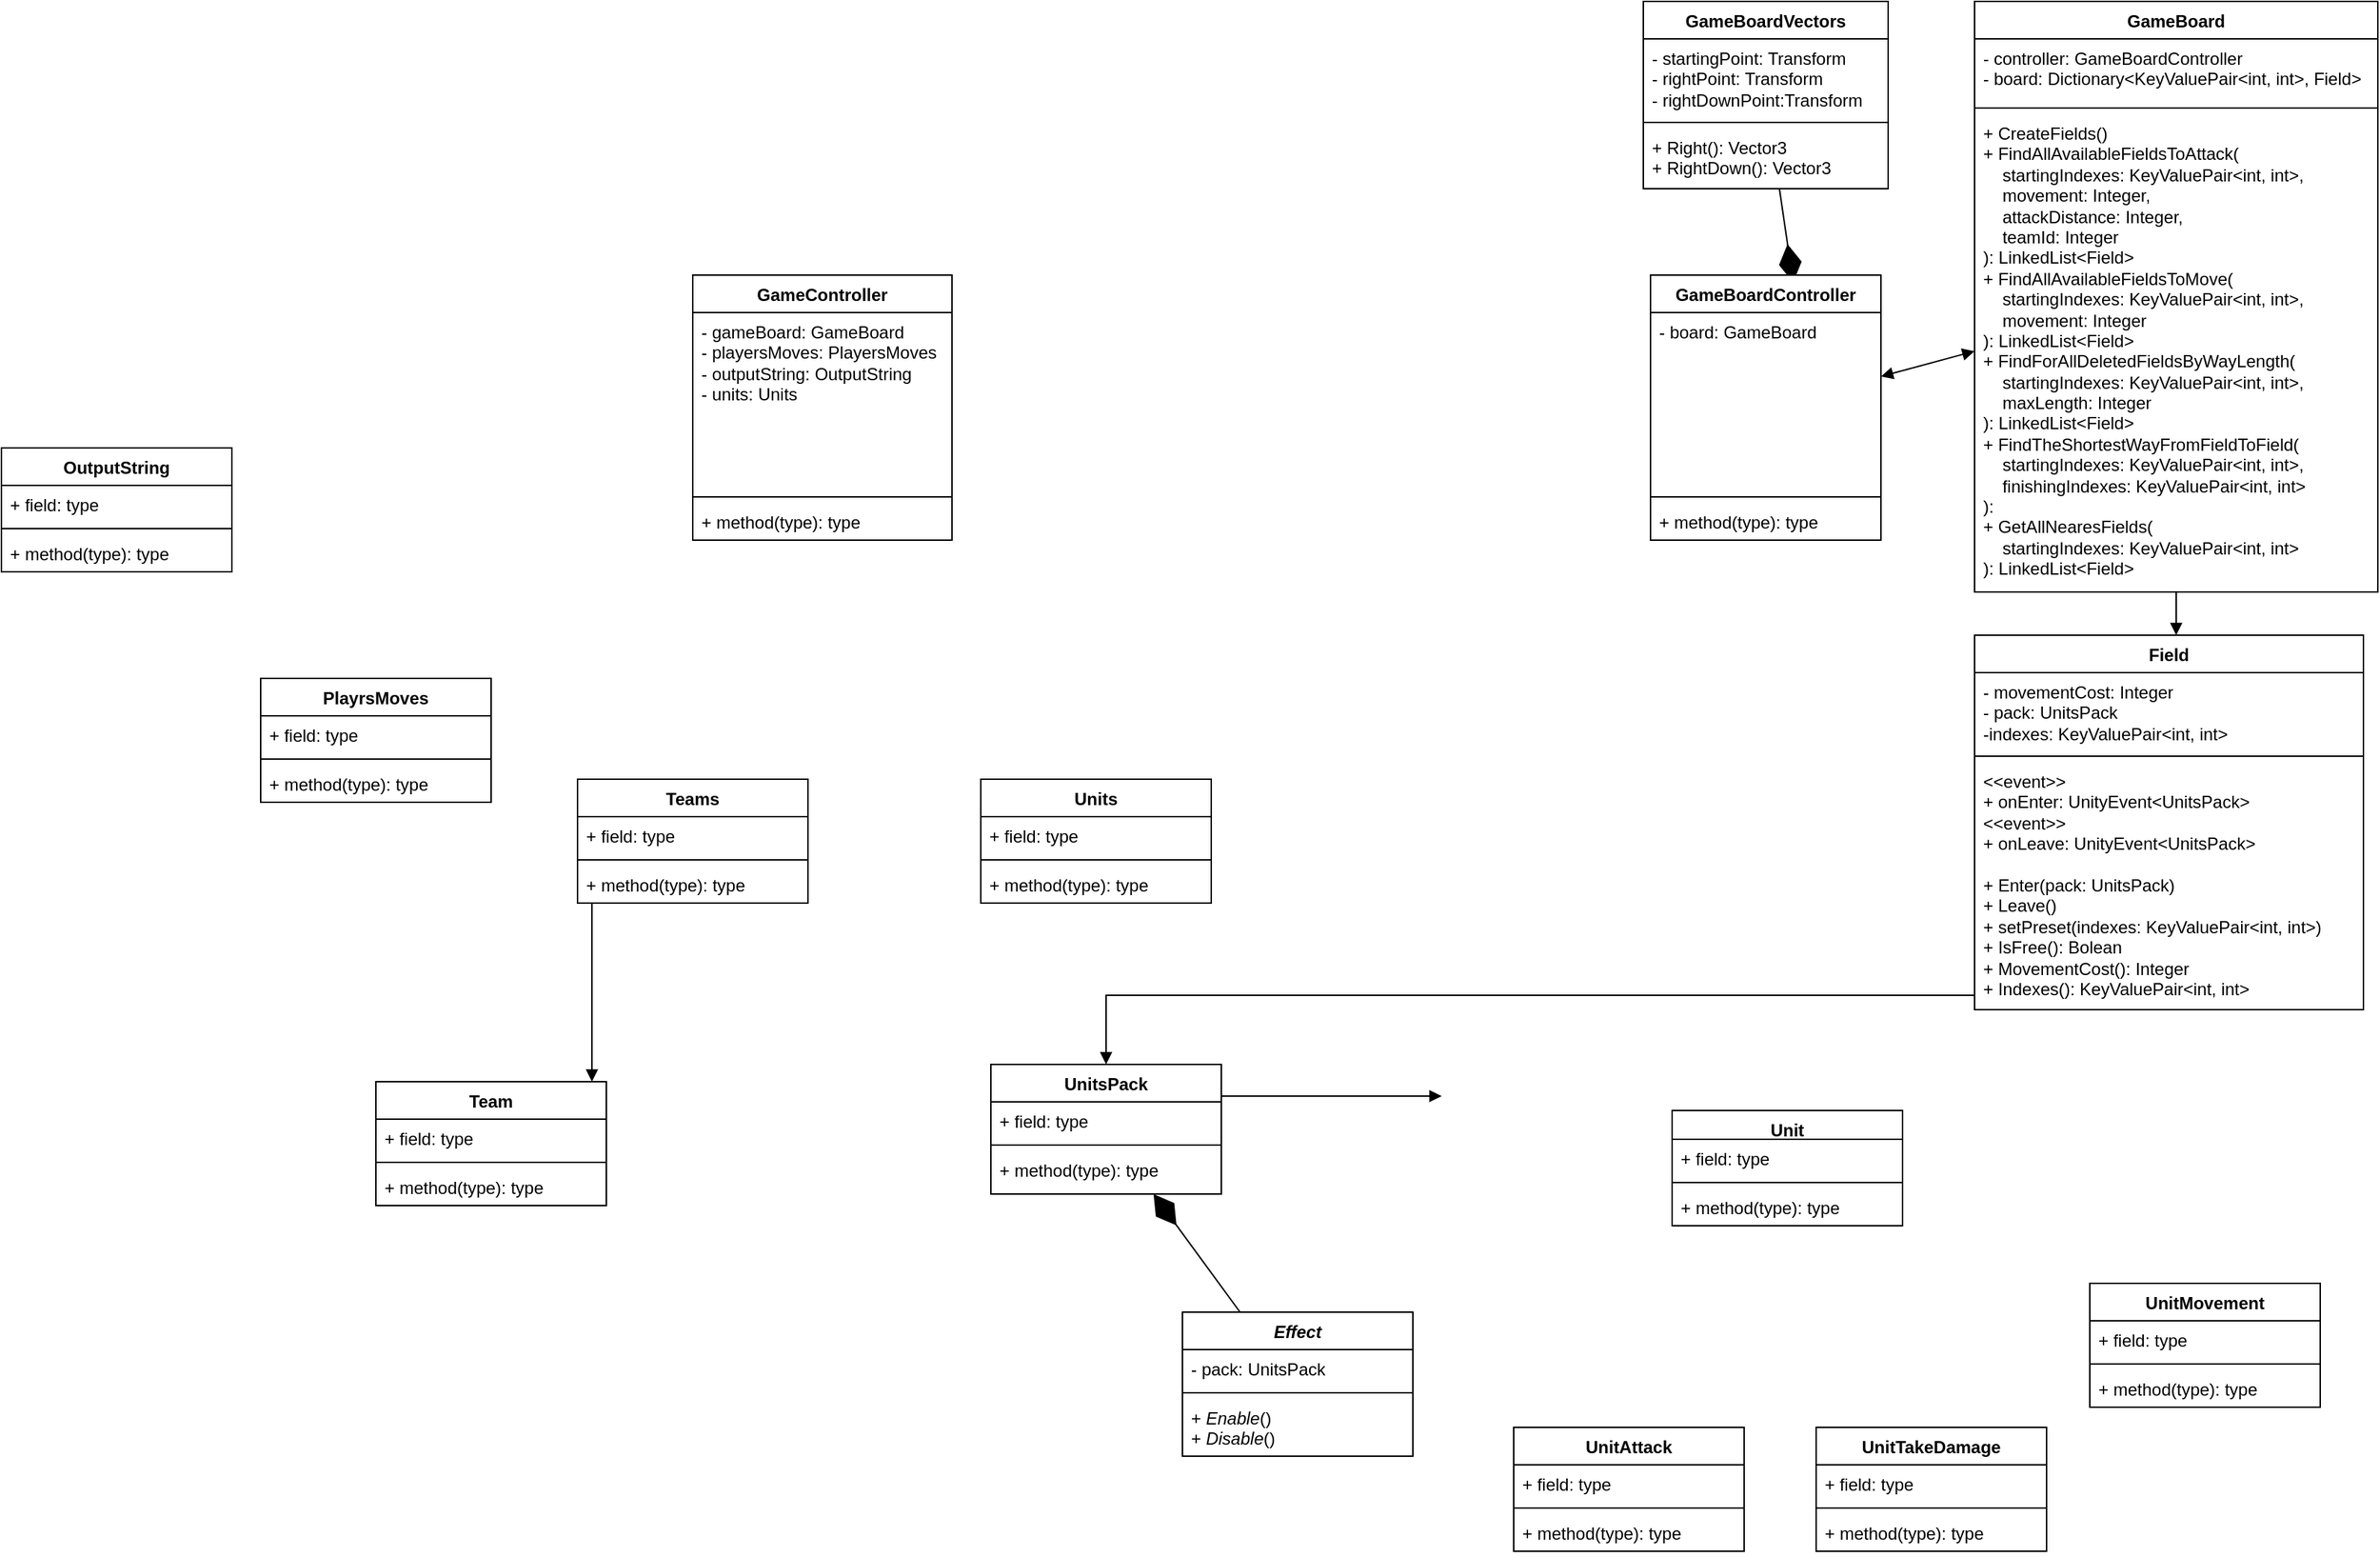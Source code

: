 <mxfile version="21.6.9" type="github">
  <diagram id="C5RBs43oDa-KdzZeNtuy" name="Page-1">
    <mxGraphModel dx="2250" dy="1988" grid="1" gridSize="10" guides="1" tooltips="1" connect="1" arrows="1" fold="1" page="1" pageScale="1" pageWidth="827" pageHeight="1169" math="0" shadow="0">
      <root>
        <mxCell id="WIyWlLk6GJQsqaUBKTNV-0" />
        <mxCell id="WIyWlLk6GJQsqaUBKTNV-1" parent="WIyWlLk6GJQsqaUBKTNV-0" />
        <mxCell id="EaTMiEXX-xrMI2xyaHmL-0" value="GameController" style="swimlane;fontStyle=1;align=center;verticalAlign=top;childLayout=stackLayout;horizontal=1;startSize=26;horizontalStack=0;resizeParent=1;resizeParentMax=0;resizeLast=0;collapsible=1;marginBottom=0;whiteSpace=wrap;html=1;" parent="WIyWlLk6GJQsqaUBKTNV-1" vertex="1">
          <mxGeometry x="300" width="180" height="184" as="geometry" />
        </mxCell>
        <mxCell id="EaTMiEXX-xrMI2xyaHmL-1" value="- gameBoard: GameBoard&lt;br&gt;- playersMoves: PlayersMoves&lt;br&gt;- outputString:&amp;nbsp;OutputString&lt;br&gt;- units: Units" style="text;strokeColor=none;fillColor=none;align=left;verticalAlign=top;spacingLeft=4;spacingRight=4;overflow=hidden;rotatable=0;points=[[0,0.5],[1,0.5]];portConstraint=eastwest;whiteSpace=wrap;html=1;" parent="EaTMiEXX-xrMI2xyaHmL-0" vertex="1">
          <mxGeometry y="26" width="180" height="124" as="geometry" />
        </mxCell>
        <mxCell id="EaTMiEXX-xrMI2xyaHmL-2" value="" style="line;strokeWidth=1;fillColor=none;align=left;verticalAlign=middle;spacingTop=-1;spacingLeft=3;spacingRight=3;rotatable=0;labelPosition=right;points=[];portConstraint=eastwest;strokeColor=inherit;" parent="EaTMiEXX-xrMI2xyaHmL-0" vertex="1">
          <mxGeometry y="150" width="180" height="8" as="geometry" />
        </mxCell>
        <mxCell id="EaTMiEXX-xrMI2xyaHmL-3" value="+ method(type): type" style="text;strokeColor=none;fillColor=none;align=left;verticalAlign=top;spacingLeft=4;spacingRight=4;overflow=hidden;rotatable=0;points=[[0,0.5],[1,0.5]];portConstraint=eastwest;whiteSpace=wrap;html=1;" parent="EaTMiEXX-xrMI2xyaHmL-0" vertex="1">
          <mxGeometry y="158" width="180" height="26" as="geometry" />
        </mxCell>
        <mxCell id="EaTMiEXX-xrMI2xyaHmL-4" value="GameBoard&lt;br&gt;" style="swimlane;fontStyle=1;align=center;verticalAlign=top;childLayout=stackLayout;horizontal=1;startSize=26;horizontalStack=0;resizeParent=1;resizeParentMax=0;resizeLast=0;collapsible=1;marginBottom=0;whiteSpace=wrap;html=1;" parent="WIyWlLk6GJQsqaUBKTNV-1" vertex="1">
          <mxGeometry x="1190" y="-190" width="280" height="410" as="geometry" />
        </mxCell>
        <mxCell id="EaTMiEXX-xrMI2xyaHmL-5" value="- controller: GameBoardController&lt;br&gt;- board:&amp;nbsp;Dictionary&amp;lt;KeyValuePair&amp;lt;int, int&amp;gt;, Field&amp;gt;" style="text;strokeColor=none;fillColor=none;align=left;verticalAlign=top;spacingLeft=4;spacingRight=4;overflow=hidden;rotatable=0;points=[[0,0.5],[1,0.5]];portConstraint=eastwest;whiteSpace=wrap;html=1;" parent="EaTMiEXX-xrMI2xyaHmL-4" vertex="1">
          <mxGeometry y="26" width="280" height="44" as="geometry" />
        </mxCell>
        <mxCell id="EaTMiEXX-xrMI2xyaHmL-6" value="" style="line;strokeWidth=1;fillColor=none;align=left;verticalAlign=middle;spacingTop=-1;spacingLeft=3;spacingRight=3;rotatable=0;labelPosition=right;points=[];portConstraint=eastwest;strokeColor=inherit;" parent="EaTMiEXX-xrMI2xyaHmL-4" vertex="1">
          <mxGeometry y="70" width="280" height="8" as="geometry" />
        </mxCell>
        <mxCell id="EaTMiEXX-xrMI2xyaHmL-7" value="+&amp;nbsp;CreateFields()&lt;br&gt;+&amp;nbsp;FindAllAvailableFieldsToAttack(&lt;br&gt;&lt;span style=&quot;&quot;&gt;&lt;span style=&quot;&quot;&gt;&amp;nbsp;&amp;nbsp;&amp;nbsp;&amp;nbsp;&lt;/span&gt;&lt;/span&gt;startingIndexes: KeyValuePair&amp;lt;int, int&amp;gt;, &lt;br&gt;&lt;span style=&quot;&quot;&gt;&lt;span style=&quot;&quot;&gt;&amp;nbsp;&amp;nbsp;&amp;nbsp;&amp;nbsp;&lt;/span&gt;&lt;/span&gt;movement: Integer,&lt;br&gt;&lt;span style=&quot;&quot;&gt;&lt;span style=&quot;&quot;&gt;&amp;nbsp;&amp;nbsp;&amp;nbsp;&amp;nbsp;&lt;/span&gt;&lt;/span&gt;attackDistance: Integer,&lt;br&gt;&lt;span style=&quot;&quot;&gt;&lt;span style=&quot;&quot;&gt;&amp;nbsp;&amp;nbsp;&amp;nbsp;&amp;nbsp;&lt;/span&gt;&lt;/span&gt;teamId: Integer&lt;br&gt;):&amp;nbsp;LinkedList&amp;lt;Field&amp;gt;&lt;br&gt;+&amp;nbsp;FindAllAvailableFieldsToMove(&lt;br style=&quot;border-color: var(--border-color);&quot;&gt;&amp;nbsp;&amp;nbsp;&amp;nbsp;&amp;nbsp;startingIndexes: KeyValuePair&amp;lt;int, int&amp;gt;,&lt;br style=&quot;border-color: var(--border-color);&quot;&gt;&lt;span style=&quot;border-color: var(--border-color);&quot;&gt;&amp;nbsp;&amp;nbsp;&amp;nbsp;&amp;nbsp;&lt;/span&gt;movement: Integer&lt;br&gt;):&amp;nbsp;LinkedList&amp;lt;Field&amp;gt;&lt;br&gt;+&amp;nbsp;FindForAllDeletedFieldsByWayLength(&lt;br style=&quot;border-color: var(--border-color);&quot;&gt;&amp;nbsp;&amp;nbsp;&amp;nbsp;&amp;nbsp;startingIndexes: KeyValuePair&amp;lt;int, int&amp;gt;,&lt;br style=&quot;border-color: var(--border-color);&quot;&gt;&amp;nbsp;&amp;nbsp;&amp;nbsp;&amp;nbsp;maxLength: Integer&lt;br&gt;):&amp;nbsp;LinkedList&amp;lt;Field&amp;gt;&lt;br&gt;+&amp;nbsp;FindTheShortestWayFromFieldToField(&lt;br style=&quot;border-color: var(--border-color);&quot;&gt;&amp;nbsp;&amp;nbsp;&amp;nbsp;&amp;nbsp;startingIndexes: KeyValuePair&amp;lt;int, int&amp;gt;,&lt;br style=&quot;border-color: var(--border-color);&quot;&gt;&amp;nbsp;&amp;nbsp;&amp;nbsp;&amp;nbsp;finishingIndexes: KeyValuePair&amp;lt;int, int&amp;gt;&lt;br&gt;):&amp;nbsp;&lt;br&gt;+&amp;nbsp;GetAllNearesFields(&lt;br style=&quot;border-color: var(--border-color);&quot;&gt;&amp;nbsp;&amp;nbsp;&amp;nbsp;&amp;nbsp;startingIndexes: KeyValuePair&amp;lt;int, int&amp;gt;&lt;br&gt;):&amp;nbsp;LinkedList&amp;lt;Field&amp;gt;&lt;br&gt;" style="text;strokeColor=none;fillColor=none;align=left;verticalAlign=top;spacingLeft=4;spacingRight=4;overflow=hidden;rotatable=0;points=[[0,0.5],[1,0.5]];portConstraint=eastwest;whiteSpace=wrap;html=1;" parent="EaTMiEXX-xrMI2xyaHmL-4" vertex="1">
          <mxGeometry y="78" width="280" height="332" as="geometry" />
        </mxCell>
        <mxCell id="EaTMiEXX-xrMI2xyaHmL-8" value="PlayrsMoves" style="swimlane;fontStyle=1;align=center;verticalAlign=top;childLayout=stackLayout;horizontal=1;startSize=26;horizontalStack=0;resizeParent=1;resizeParentMax=0;resizeLast=0;collapsible=1;marginBottom=0;whiteSpace=wrap;html=1;" parent="WIyWlLk6GJQsqaUBKTNV-1" vertex="1">
          <mxGeometry y="280" width="160" height="86" as="geometry" />
        </mxCell>
        <mxCell id="EaTMiEXX-xrMI2xyaHmL-9" value="+ field: type" style="text;strokeColor=none;fillColor=none;align=left;verticalAlign=top;spacingLeft=4;spacingRight=4;overflow=hidden;rotatable=0;points=[[0,0.5],[1,0.5]];portConstraint=eastwest;whiteSpace=wrap;html=1;" parent="EaTMiEXX-xrMI2xyaHmL-8" vertex="1">
          <mxGeometry y="26" width="160" height="26" as="geometry" />
        </mxCell>
        <mxCell id="EaTMiEXX-xrMI2xyaHmL-10" value="" style="line;strokeWidth=1;fillColor=none;align=left;verticalAlign=middle;spacingTop=-1;spacingLeft=3;spacingRight=3;rotatable=0;labelPosition=right;points=[];portConstraint=eastwest;strokeColor=inherit;" parent="EaTMiEXX-xrMI2xyaHmL-8" vertex="1">
          <mxGeometry y="52" width="160" height="8" as="geometry" />
        </mxCell>
        <mxCell id="EaTMiEXX-xrMI2xyaHmL-11" value="+ method(type): type" style="text;strokeColor=none;fillColor=none;align=left;verticalAlign=top;spacingLeft=4;spacingRight=4;overflow=hidden;rotatable=0;points=[[0,0.5],[1,0.5]];portConstraint=eastwest;whiteSpace=wrap;html=1;" parent="EaTMiEXX-xrMI2xyaHmL-8" vertex="1">
          <mxGeometry y="60" width="160" height="26" as="geometry" />
        </mxCell>
        <mxCell id="EaTMiEXX-xrMI2xyaHmL-12" value="OutputString" style="swimlane;fontStyle=1;align=center;verticalAlign=top;childLayout=stackLayout;horizontal=1;startSize=26;horizontalStack=0;resizeParent=1;resizeParentMax=0;resizeLast=0;collapsible=1;marginBottom=0;whiteSpace=wrap;html=1;" parent="WIyWlLk6GJQsqaUBKTNV-1" vertex="1">
          <mxGeometry x="-180" y="120" width="160" height="86" as="geometry" />
        </mxCell>
        <mxCell id="EaTMiEXX-xrMI2xyaHmL-13" value="+ field: type" style="text;strokeColor=none;fillColor=none;align=left;verticalAlign=top;spacingLeft=4;spacingRight=4;overflow=hidden;rotatable=0;points=[[0,0.5],[1,0.5]];portConstraint=eastwest;whiteSpace=wrap;html=1;" parent="EaTMiEXX-xrMI2xyaHmL-12" vertex="1">
          <mxGeometry y="26" width="160" height="26" as="geometry" />
        </mxCell>
        <mxCell id="EaTMiEXX-xrMI2xyaHmL-14" value="" style="line;strokeWidth=1;fillColor=none;align=left;verticalAlign=middle;spacingTop=-1;spacingLeft=3;spacingRight=3;rotatable=0;labelPosition=right;points=[];portConstraint=eastwest;strokeColor=inherit;" parent="EaTMiEXX-xrMI2xyaHmL-12" vertex="1">
          <mxGeometry y="52" width="160" height="8" as="geometry" />
        </mxCell>
        <mxCell id="EaTMiEXX-xrMI2xyaHmL-15" value="+ method(type): type" style="text;strokeColor=none;fillColor=none;align=left;verticalAlign=top;spacingLeft=4;spacingRight=4;overflow=hidden;rotatable=0;points=[[0,0.5],[1,0.5]];portConstraint=eastwest;whiteSpace=wrap;html=1;" parent="EaTMiEXX-xrMI2xyaHmL-12" vertex="1">
          <mxGeometry y="60" width="160" height="26" as="geometry" />
        </mxCell>
        <mxCell id="EaTMiEXX-xrMI2xyaHmL-16" value="Units" style="swimlane;fontStyle=1;align=center;verticalAlign=top;childLayout=stackLayout;horizontal=1;startSize=26;horizontalStack=0;resizeParent=1;resizeParentMax=0;resizeLast=0;collapsible=1;marginBottom=0;whiteSpace=wrap;html=1;" parent="WIyWlLk6GJQsqaUBKTNV-1" vertex="1">
          <mxGeometry x="500" y="350" width="160" height="86" as="geometry" />
        </mxCell>
        <mxCell id="EaTMiEXX-xrMI2xyaHmL-17" value="+ field: type" style="text;strokeColor=none;fillColor=none;align=left;verticalAlign=top;spacingLeft=4;spacingRight=4;overflow=hidden;rotatable=0;points=[[0,0.5],[1,0.5]];portConstraint=eastwest;whiteSpace=wrap;html=1;" parent="EaTMiEXX-xrMI2xyaHmL-16" vertex="1">
          <mxGeometry y="26" width="160" height="26" as="geometry" />
        </mxCell>
        <mxCell id="EaTMiEXX-xrMI2xyaHmL-18" value="" style="line;strokeWidth=1;fillColor=none;align=left;verticalAlign=middle;spacingTop=-1;spacingLeft=3;spacingRight=3;rotatable=0;labelPosition=right;points=[];portConstraint=eastwest;strokeColor=inherit;" parent="EaTMiEXX-xrMI2xyaHmL-16" vertex="1">
          <mxGeometry y="52" width="160" height="8" as="geometry" />
        </mxCell>
        <mxCell id="EaTMiEXX-xrMI2xyaHmL-19" value="+ method(type): type" style="text;strokeColor=none;fillColor=none;align=left;verticalAlign=top;spacingLeft=4;spacingRight=4;overflow=hidden;rotatable=0;points=[[0,0.5],[1,0.5]];portConstraint=eastwest;whiteSpace=wrap;html=1;" parent="EaTMiEXX-xrMI2xyaHmL-16" vertex="1">
          <mxGeometry y="60" width="160" height="26" as="geometry" />
        </mxCell>
        <mxCell id="EaTMiEXX-xrMI2xyaHmL-20" value="UnitsPack" style="swimlane;fontStyle=1;align=center;verticalAlign=top;childLayout=stackLayout;horizontal=1;startSize=26;horizontalStack=0;resizeParent=1;resizeParentMax=0;resizeLast=0;collapsible=1;marginBottom=0;whiteSpace=wrap;html=1;" parent="WIyWlLk6GJQsqaUBKTNV-1" vertex="1">
          <mxGeometry x="507" y="548" width="160" height="90" as="geometry" />
        </mxCell>
        <mxCell id="EaTMiEXX-xrMI2xyaHmL-21" value="+ field: type" style="text;strokeColor=none;fillColor=none;align=left;verticalAlign=top;spacingLeft=4;spacingRight=4;overflow=hidden;rotatable=0;points=[[0,0.5],[1,0.5]];portConstraint=eastwest;whiteSpace=wrap;html=1;" parent="EaTMiEXX-xrMI2xyaHmL-20" vertex="1">
          <mxGeometry y="26" width="160" height="26" as="geometry" />
        </mxCell>
        <mxCell id="EaTMiEXX-xrMI2xyaHmL-22" value="" style="line;strokeWidth=1;fillColor=none;align=left;verticalAlign=middle;spacingTop=-1;spacingLeft=3;spacingRight=3;rotatable=0;labelPosition=right;points=[];portConstraint=eastwest;strokeColor=inherit;" parent="EaTMiEXX-xrMI2xyaHmL-20" vertex="1">
          <mxGeometry y="52" width="160" height="8" as="geometry" />
        </mxCell>
        <mxCell id="EaTMiEXX-xrMI2xyaHmL-23" value="+ method(type): type" style="text;strokeColor=none;fillColor=none;align=left;verticalAlign=top;spacingLeft=4;spacingRight=4;overflow=hidden;rotatable=0;points=[[0,0.5],[1,0.5]];portConstraint=eastwest;whiteSpace=wrap;html=1;" parent="EaTMiEXX-xrMI2xyaHmL-20" vertex="1">
          <mxGeometry y="60" width="160" height="30" as="geometry" />
        </mxCell>
        <mxCell id="EaTMiEXX-xrMI2xyaHmL-38" value="&lt;i&gt;Effect&lt;/i&gt;" style="swimlane;fontStyle=1;align=center;verticalAlign=top;childLayout=stackLayout;horizontal=1;startSize=26;horizontalStack=0;resizeParent=1;resizeParentMax=0;resizeLast=0;collapsible=1;marginBottom=0;whiteSpace=wrap;html=1;" parent="WIyWlLk6GJQsqaUBKTNV-1" vertex="1">
          <mxGeometry x="640" y="720" width="160" height="100" as="geometry" />
        </mxCell>
        <mxCell id="EaTMiEXX-xrMI2xyaHmL-39" value="- pack: UnitsPack" style="text;strokeColor=none;fillColor=none;align=left;verticalAlign=top;spacingLeft=4;spacingRight=4;overflow=hidden;rotatable=0;points=[[0,0.5],[1,0.5]];portConstraint=eastwest;whiteSpace=wrap;html=1;" parent="EaTMiEXX-xrMI2xyaHmL-38" vertex="1">
          <mxGeometry y="26" width="160" height="26" as="geometry" />
        </mxCell>
        <mxCell id="EaTMiEXX-xrMI2xyaHmL-40" value="" style="line;strokeWidth=1;fillColor=none;align=left;verticalAlign=middle;spacingTop=-1;spacingLeft=3;spacingRight=3;rotatable=0;labelPosition=right;points=[];portConstraint=eastwest;strokeColor=inherit;" parent="EaTMiEXX-xrMI2xyaHmL-38" vertex="1">
          <mxGeometry y="52" width="160" height="8" as="geometry" />
        </mxCell>
        <mxCell id="EaTMiEXX-xrMI2xyaHmL-41" value="+&amp;nbsp;&lt;i style=&quot;border-color: var(--border-color);&quot;&gt;Enable&lt;/i&gt;()&lt;br style=&quot;border-color: var(--border-color);&quot;&gt;+&amp;nbsp;&lt;i style=&quot;border-color: var(--border-color);&quot;&gt;Disable&lt;/i&gt;()" style="text;strokeColor=none;fillColor=none;align=left;verticalAlign=top;spacingLeft=4;spacingRight=4;overflow=hidden;rotatable=0;points=[[0,0.5],[1,0.5]];portConstraint=eastwest;whiteSpace=wrap;html=1;" parent="EaTMiEXX-xrMI2xyaHmL-38" vertex="1">
          <mxGeometry y="60" width="160" height="40" as="geometry" />
        </mxCell>
        <mxCell id="EaTMiEXX-xrMI2xyaHmL-44" value="Unit" style="swimlane;fontStyle=1;align=center;verticalAlign=top;childLayout=stackLayout;horizontal=1;startSize=20;horizontalStack=0;resizeParent=1;resizeParentMax=0;resizeLast=0;collapsible=1;marginBottom=0;whiteSpace=wrap;html=1;" parent="WIyWlLk6GJQsqaUBKTNV-1" vertex="1">
          <mxGeometry x="980" y="580" width="160" height="80" as="geometry" />
        </mxCell>
        <mxCell id="EaTMiEXX-xrMI2xyaHmL-45" value="+ field: type" style="text;strokeColor=none;fillColor=none;align=left;verticalAlign=top;spacingLeft=4;spacingRight=4;overflow=hidden;rotatable=0;points=[[0,0.5],[1,0.5]];portConstraint=eastwest;whiteSpace=wrap;html=1;" parent="EaTMiEXX-xrMI2xyaHmL-44" vertex="1">
          <mxGeometry y="20" width="160" height="26" as="geometry" />
        </mxCell>
        <mxCell id="EaTMiEXX-xrMI2xyaHmL-46" value="" style="line;strokeWidth=1;fillColor=none;align=left;verticalAlign=middle;spacingTop=-1;spacingLeft=3;spacingRight=3;rotatable=0;labelPosition=right;points=[];portConstraint=eastwest;strokeColor=inherit;" parent="EaTMiEXX-xrMI2xyaHmL-44" vertex="1">
          <mxGeometry y="46" width="160" height="8" as="geometry" />
        </mxCell>
        <mxCell id="EaTMiEXX-xrMI2xyaHmL-47" value="+ method(type): type" style="text;strokeColor=none;fillColor=none;align=left;verticalAlign=top;spacingLeft=4;spacingRight=4;overflow=hidden;rotatable=0;points=[[0,0.5],[1,0.5]];portConstraint=eastwest;whiteSpace=wrap;html=1;" parent="EaTMiEXX-xrMI2xyaHmL-44" vertex="1">
          <mxGeometry y="54" width="160" height="26" as="geometry" />
        </mxCell>
        <mxCell id="EaTMiEXX-xrMI2xyaHmL-49" value="" style="endArrow=diamondThin;endFill=1;endSize=24;html=1;rounded=0;exitX=0.25;exitY=0;exitDx=0;exitDy=0;" parent="WIyWlLk6GJQsqaUBKTNV-1" source="EaTMiEXX-xrMI2xyaHmL-38" target="EaTMiEXX-xrMI2xyaHmL-20" edge="1">
          <mxGeometry width="160" relative="1" as="geometry">
            <mxPoint x="490" y="730" as="sourcePoint" />
            <mxPoint x="567" y="650" as="targetPoint" />
          </mxGeometry>
        </mxCell>
        <mxCell id="EaTMiEXX-xrMI2xyaHmL-51" value="Field" style="swimlane;fontStyle=1;align=center;verticalAlign=top;childLayout=stackLayout;horizontal=1;startSize=26;horizontalStack=0;resizeParent=1;resizeParentMax=0;resizeLast=0;collapsible=1;marginBottom=0;whiteSpace=wrap;html=1;" parent="WIyWlLk6GJQsqaUBKTNV-1" vertex="1">
          <mxGeometry x="1190" y="250" width="270" height="260" as="geometry" />
        </mxCell>
        <mxCell id="EaTMiEXX-xrMI2xyaHmL-52" value="- movementCost: Integer&lt;br&gt;- pack: UnitsPack&lt;br&gt;-indexes: KeyValuePair&amp;lt;int, int&amp;gt;" style="text;strokeColor=none;fillColor=none;align=left;verticalAlign=top;spacingLeft=4;spacingRight=4;overflow=hidden;rotatable=0;points=[[0,0.5],[1,0.5]];portConstraint=eastwest;whiteSpace=wrap;html=1;" parent="EaTMiEXX-xrMI2xyaHmL-51" vertex="1">
          <mxGeometry y="26" width="270" height="54" as="geometry" />
        </mxCell>
        <mxCell id="EaTMiEXX-xrMI2xyaHmL-53" value="" style="line;strokeWidth=1;fillColor=none;align=left;verticalAlign=middle;spacingTop=-1;spacingLeft=3;spacingRight=3;rotatable=0;labelPosition=right;points=[];portConstraint=eastwest;strokeColor=inherit;" parent="EaTMiEXX-xrMI2xyaHmL-51" vertex="1">
          <mxGeometry y="80" width="270" height="8" as="geometry" />
        </mxCell>
        <mxCell id="EaTMiEXX-xrMI2xyaHmL-54" value="&amp;lt;&amp;lt;event&amp;gt;&amp;gt;&lt;br&gt;+ onEnter: UnityEvent&amp;lt;UnitsPack&amp;gt;&lt;br&gt;&amp;lt;&amp;lt;event&amp;gt;&amp;gt;&lt;br style=&quot;border-color: var(--border-color);&quot;&gt;+ onLeave: UnityEvent&amp;lt;UnitsPack&amp;gt;&lt;br&gt;&lt;br&gt;+ Enter(pack: UnitsPack)&amp;nbsp;&lt;br&gt;+ Leave()&lt;br style=&quot;border-color: var(--border-color);&quot;&gt;+ setPreset(indexes: KeyValuePair&amp;lt;int, int&amp;gt;)&lt;br&gt;+ IsFree(): Bolean&lt;br&gt;+ MovementCost(): Integer&lt;br&gt;+ Indexes(): KeyValuePair&amp;lt;int, int&amp;gt;" style="text;strokeColor=none;fillColor=none;align=left;verticalAlign=top;spacingLeft=4;spacingRight=4;overflow=hidden;rotatable=0;points=[[0,0.5],[1,0.5]];portConstraint=eastwest;whiteSpace=wrap;html=1;" parent="EaTMiEXX-xrMI2xyaHmL-51" vertex="1">
          <mxGeometry y="88" width="270" height="172" as="geometry" />
        </mxCell>
        <mxCell id="EaTMiEXX-xrMI2xyaHmL-75" value="" style="html=1;verticalAlign=bottom;endArrow=block;edgeStyle=elbowEdgeStyle;elbow=vertical;curved=0;rounded=0;" parent="WIyWlLk6GJQsqaUBKTNV-1" edge="1">
          <mxGeometry width="80" relative="1" as="geometry">
            <mxPoint x="667" y="570" as="sourcePoint" />
            <mxPoint x="820" y="570" as="targetPoint" />
            <Array as="points">
              <mxPoint x="700" y="570" />
            </Array>
          </mxGeometry>
        </mxCell>
        <mxCell id="EaTMiEXX-xrMI2xyaHmL-76" value="" style="html=1;verticalAlign=bottom;endArrow=block;edgeStyle=elbowEdgeStyle;elbow=horizontal;curved=0;rounded=0;" parent="WIyWlLk6GJQsqaUBKTNV-1" source="EaTMiEXX-xrMI2xyaHmL-4" target="EaTMiEXX-xrMI2xyaHmL-51" edge="1">
          <mxGeometry width="80" relative="1" as="geometry">
            <mxPoint x="863" y="270" as="sourcePoint" />
            <mxPoint x="1016" y="270" as="targetPoint" />
            <Array as="points">
              <mxPoint x="1330" y="280" />
            </Array>
          </mxGeometry>
        </mxCell>
        <mxCell id="EaTMiEXX-xrMI2xyaHmL-77" value="Teams" style="swimlane;fontStyle=1;align=center;verticalAlign=top;childLayout=stackLayout;horizontal=1;startSize=26;horizontalStack=0;resizeParent=1;resizeParentMax=0;resizeLast=0;collapsible=1;marginBottom=0;whiteSpace=wrap;html=1;" parent="WIyWlLk6GJQsqaUBKTNV-1" vertex="1">
          <mxGeometry x="220" y="350" width="160" height="86" as="geometry" />
        </mxCell>
        <mxCell id="EaTMiEXX-xrMI2xyaHmL-78" value="+ field: type" style="text;strokeColor=none;fillColor=none;align=left;verticalAlign=top;spacingLeft=4;spacingRight=4;overflow=hidden;rotatable=0;points=[[0,0.5],[1,0.5]];portConstraint=eastwest;whiteSpace=wrap;html=1;" parent="EaTMiEXX-xrMI2xyaHmL-77" vertex="1">
          <mxGeometry y="26" width="160" height="26" as="geometry" />
        </mxCell>
        <mxCell id="EaTMiEXX-xrMI2xyaHmL-79" value="" style="line;strokeWidth=1;fillColor=none;align=left;verticalAlign=middle;spacingTop=-1;spacingLeft=3;spacingRight=3;rotatable=0;labelPosition=right;points=[];portConstraint=eastwest;strokeColor=inherit;" parent="EaTMiEXX-xrMI2xyaHmL-77" vertex="1">
          <mxGeometry y="52" width="160" height="8" as="geometry" />
        </mxCell>
        <mxCell id="EaTMiEXX-xrMI2xyaHmL-80" value="+ method(type): type" style="text;strokeColor=none;fillColor=none;align=left;verticalAlign=top;spacingLeft=4;spacingRight=4;overflow=hidden;rotatable=0;points=[[0,0.5],[1,0.5]];portConstraint=eastwest;whiteSpace=wrap;html=1;" parent="EaTMiEXX-xrMI2xyaHmL-77" vertex="1">
          <mxGeometry y="60" width="160" height="26" as="geometry" />
        </mxCell>
        <mxCell id="EaTMiEXX-xrMI2xyaHmL-81" value="Team" style="swimlane;fontStyle=1;align=center;verticalAlign=top;childLayout=stackLayout;horizontal=1;startSize=26;horizontalStack=0;resizeParent=1;resizeParentMax=0;resizeLast=0;collapsible=1;marginBottom=0;whiteSpace=wrap;html=1;" parent="WIyWlLk6GJQsqaUBKTNV-1" vertex="1">
          <mxGeometry x="80" y="560" width="160" height="86" as="geometry" />
        </mxCell>
        <mxCell id="EaTMiEXX-xrMI2xyaHmL-82" value="+ field: type" style="text;strokeColor=none;fillColor=none;align=left;verticalAlign=top;spacingLeft=4;spacingRight=4;overflow=hidden;rotatable=0;points=[[0,0.5],[1,0.5]];portConstraint=eastwest;whiteSpace=wrap;html=1;" parent="EaTMiEXX-xrMI2xyaHmL-81" vertex="1">
          <mxGeometry y="26" width="160" height="26" as="geometry" />
        </mxCell>
        <mxCell id="EaTMiEXX-xrMI2xyaHmL-83" value="" style="line;strokeWidth=1;fillColor=none;align=left;verticalAlign=middle;spacingTop=-1;spacingLeft=3;spacingRight=3;rotatable=0;labelPosition=right;points=[];portConstraint=eastwest;strokeColor=inherit;" parent="EaTMiEXX-xrMI2xyaHmL-81" vertex="1">
          <mxGeometry y="52" width="160" height="8" as="geometry" />
        </mxCell>
        <mxCell id="EaTMiEXX-xrMI2xyaHmL-84" value="+ method(type): type" style="text;strokeColor=none;fillColor=none;align=left;verticalAlign=top;spacingLeft=4;spacingRight=4;overflow=hidden;rotatable=0;points=[[0,0.5],[1,0.5]];portConstraint=eastwest;whiteSpace=wrap;html=1;" parent="EaTMiEXX-xrMI2xyaHmL-81" vertex="1">
          <mxGeometry y="60" width="160" height="26" as="geometry" />
        </mxCell>
        <mxCell id="EaTMiEXX-xrMI2xyaHmL-85" value="" style="html=1;verticalAlign=bottom;endArrow=block;edgeStyle=elbowEdgeStyle;elbow=horizontal;curved=0;rounded=0;" parent="WIyWlLk6GJQsqaUBKTNV-1" source="EaTMiEXX-xrMI2xyaHmL-77" target="EaTMiEXX-xrMI2xyaHmL-81" edge="1">
          <mxGeometry x="-0.009" width="80" relative="1" as="geometry">
            <mxPoint x="270" y="460" as="sourcePoint" />
            <mxPoint x="560" y="400" as="targetPoint" />
            <Array as="points">
              <mxPoint x="230" y="500" />
            </Array>
            <mxPoint as="offset" />
          </mxGeometry>
        </mxCell>
        <mxCell id="FYeSxJj_n7ljjAGS_XsX-0" value="" style="html=1;verticalAlign=bottom;endArrow=block;edgeStyle=elbowEdgeStyle;elbow=vertical;curved=0;rounded=0;" parent="WIyWlLk6GJQsqaUBKTNV-1" source="EaTMiEXX-xrMI2xyaHmL-51" target="EaTMiEXX-xrMI2xyaHmL-20" edge="1">
          <mxGeometry width="80" relative="1" as="geometry">
            <mxPoint x="870" y="280" as="sourcePoint" />
            <mxPoint x="910" y="180" as="targetPoint" />
            <Array as="points">
              <mxPoint x="920" y="500" />
            </Array>
          </mxGeometry>
        </mxCell>
        <mxCell id="FYeSxJj_n7ljjAGS_XsX-2" value="GameBoardVectors&lt;br&gt;" style="swimlane;fontStyle=1;align=center;verticalAlign=top;childLayout=stackLayout;horizontal=1;startSize=26;horizontalStack=0;resizeParent=1;resizeParentMax=0;resizeLast=0;collapsible=1;marginBottom=0;whiteSpace=wrap;html=1;" parent="WIyWlLk6GJQsqaUBKTNV-1" vertex="1">
          <mxGeometry x="960" y="-190" width="170" height="130" as="geometry" />
        </mxCell>
        <mxCell id="FYeSxJj_n7ljjAGS_XsX-3" value="- startingPoint: Transform&lt;br&gt;- rightPoint: Transform&lt;br&gt;- rightDownPoint:Transform" style="text;strokeColor=none;fillColor=none;align=left;verticalAlign=top;spacingLeft=4;spacingRight=4;overflow=hidden;rotatable=0;points=[[0,0.5],[1,0.5]];portConstraint=eastwest;whiteSpace=wrap;html=1;" parent="FYeSxJj_n7ljjAGS_XsX-2" vertex="1">
          <mxGeometry y="26" width="170" height="54" as="geometry" />
        </mxCell>
        <mxCell id="FYeSxJj_n7ljjAGS_XsX-4" value="" style="line;strokeWidth=1;fillColor=none;align=left;verticalAlign=middle;spacingTop=-1;spacingLeft=3;spacingRight=3;rotatable=0;labelPosition=right;points=[];portConstraint=eastwest;strokeColor=inherit;" parent="FYeSxJj_n7ljjAGS_XsX-2" vertex="1">
          <mxGeometry y="80" width="170" height="8" as="geometry" />
        </mxCell>
        <mxCell id="FYeSxJj_n7ljjAGS_XsX-5" value="+ Right(): Vector3&lt;br&gt;+ RightDown(): Vector3" style="text;strokeColor=none;fillColor=none;align=left;verticalAlign=top;spacingLeft=4;spacingRight=4;overflow=hidden;rotatable=0;points=[[0,0.5],[1,0.5]];portConstraint=eastwest;whiteSpace=wrap;html=1;" parent="FYeSxJj_n7ljjAGS_XsX-2" vertex="1">
          <mxGeometry y="88" width="170" height="42" as="geometry" />
        </mxCell>
        <mxCell id="FYeSxJj_n7ljjAGS_XsX-6" value="" style="endArrow=diamondThin;endFill=1;endSize=24;html=1;rounded=0;entryX=0.619;entryY=0.028;entryDx=0;entryDy=0;entryPerimeter=0;" parent="WIyWlLk6GJQsqaUBKTNV-1" source="FYeSxJj_n7ljjAGS_XsX-2" target="FYeSxJj_n7ljjAGS_XsX-7" edge="1">
          <mxGeometry width="160" relative="1" as="geometry">
            <mxPoint x="853" y="80" as="sourcePoint" />
            <mxPoint x="1013" y="80" as="targetPoint" />
          </mxGeometry>
        </mxCell>
        <mxCell id="FYeSxJj_n7ljjAGS_XsX-7" value="GameBoardController&lt;br&gt;" style="swimlane;fontStyle=1;align=center;verticalAlign=top;childLayout=stackLayout;horizontal=1;startSize=26;horizontalStack=0;resizeParent=1;resizeParentMax=0;resizeLast=0;collapsible=1;marginBottom=0;whiteSpace=wrap;html=1;" parent="WIyWlLk6GJQsqaUBKTNV-1" vertex="1">
          <mxGeometry x="965" width="160" height="184" as="geometry" />
        </mxCell>
        <mxCell id="FYeSxJj_n7ljjAGS_XsX-8" value="- board: GameBoard" style="text;strokeColor=none;fillColor=none;align=left;verticalAlign=top;spacingLeft=4;spacingRight=4;overflow=hidden;rotatable=0;points=[[0,0.5],[1,0.5]];portConstraint=eastwest;whiteSpace=wrap;html=1;" parent="FYeSxJj_n7ljjAGS_XsX-7" vertex="1">
          <mxGeometry y="26" width="160" height="124" as="geometry" />
        </mxCell>
        <mxCell id="FYeSxJj_n7ljjAGS_XsX-9" value="" style="line;strokeWidth=1;fillColor=none;align=left;verticalAlign=middle;spacingTop=-1;spacingLeft=3;spacingRight=3;rotatable=0;labelPosition=right;points=[];portConstraint=eastwest;strokeColor=inherit;" parent="FYeSxJj_n7ljjAGS_XsX-7" vertex="1">
          <mxGeometry y="150" width="160" height="8" as="geometry" />
        </mxCell>
        <mxCell id="FYeSxJj_n7ljjAGS_XsX-10" value="+ method(type): type" style="text;strokeColor=none;fillColor=none;align=left;verticalAlign=top;spacingLeft=4;spacingRight=4;overflow=hidden;rotatable=0;points=[[0,0.5],[1,0.5]];portConstraint=eastwest;whiteSpace=wrap;html=1;" parent="FYeSxJj_n7ljjAGS_XsX-7" vertex="1">
          <mxGeometry y="158" width="160" height="26" as="geometry" />
        </mxCell>
        <mxCell id="FYeSxJj_n7ljjAGS_XsX-12" value="" style="endArrow=block;startArrow=block;endFill=1;startFill=1;html=1;rounded=0;" parent="WIyWlLk6GJQsqaUBKTNV-1" source="FYeSxJj_n7ljjAGS_XsX-7" target="EaTMiEXX-xrMI2xyaHmL-4" edge="1">
          <mxGeometry width="160" relative="1" as="geometry">
            <mxPoint x="700" y="280" as="sourcePoint" />
            <mxPoint x="860" y="280" as="targetPoint" />
          </mxGeometry>
        </mxCell>
        <mxCell id="JQ3Jmw7PuCBVcFsn3EA5-0" value="UnitTakeDamage" style="swimlane;fontStyle=1;align=center;verticalAlign=top;childLayout=stackLayout;horizontal=1;startSize=26;horizontalStack=0;resizeParent=1;resizeParentMax=0;resizeLast=0;collapsible=1;marginBottom=0;whiteSpace=wrap;html=1;" vertex="1" parent="WIyWlLk6GJQsqaUBKTNV-1">
          <mxGeometry x="1080" y="800" width="160" height="86" as="geometry" />
        </mxCell>
        <mxCell id="JQ3Jmw7PuCBVcFsn3EA5-1" value="+ field: type" style="text;strokeColor=none;fillColor=none;align=left;verticalAlign=top;spacingLeft=4;spacingRight=4;overflow=hidden;rotatable=0;points=[[0,0.5],[1,0.5]];portConstraint=eastwest;whiteSpace=wrap;html=1;" vertex="1" parent="JQ3Jmw7PuCBVcFsn3EA5-0">
          <mxGeometry y="26" width="160" height="26" as="geometry" />
        </mxCell>
        <mxCell id="JQ3Jmw7PuCBVcFsn3EA5-2" value="" style="line;strokeWidth=1;fillColor=none;align=left;verticalAlign=middle;spacingTop=-1;spacingLeft=3;spacingRight=3;rotatable=0;labelPosition=right;points=[];portConstraint=eastwest;strokeColor=inherit;" vertex="1" parent="JQ3Jmw7PuCBVcFsn3EA5-0">
          <mxGeometry y="52" width="160" height="8" as="geometry" />
        </mxCell>
        <mxCell id="JQ3Jmw7PuCBVcFsn3EA5-3" value="+ method(type): type" style="text;strokeColor=none;fillColor=none;align=left;verticalAlign=top;spacingLeft=4;spacingRight=4;overflow=hidden;rotatable=0;points=[[0,0.5],[1,0.5]];portConstraint=eastwest;whiteSpace=wrap;html=1;" vertex="1" parent="JQ3Jmw7PuCBVcFsn3EA5-0">
          <mxGeometry y="60" width="160" height="26" as="geometry" />
        </mxCell>
        <mxCell id="JQ3Jmw7PuCBVcFsn3EA5-4" value="UnitAttack" style="swimlane;fontStyle=1;align=center;verticalAlign=top;childLayout=stackLayout;horizontal=1;startSize=26;horizontalStack=0;resizeParent=1;resizeParentMax=0;resizeLast=0;collapsible=1;marginBottom=0;whiteSpace=wrap;html=1;" vertex="1" parent="WIyWlLk6GJQsqaUBKTNV-1">
          <mxGeometry x="870" y="800" width="160" height="86" as="geometry" />
        </mxCell>
        <mxCell id="JQ3Jmw7PuCBVcFsn3EA5-5" value="+ field: type" style="text;strokeColor=none;fillColor=none;align=left;verticalAlign=top;spacingLeft=4;spacingRight=4;overflow=hidden;rotatable=0;points=[[0,0.5],[1,0.5]];portConstraint=eastwest;whiteSpace=wrap;html=1;" vertex="1" parent="JQ3Jmw7PuCBVcFsn3EA5-4">
          <mxGeometry y="26" width="160" height="26" as="geometry" />
        </mxCell>
        <mxCell id="JQ3Jmw7PuCBVcFsn3EA5-6" value="" style="line;strokeWidth=1;fillColor=none;align=left;verticalAlign=middle;spacingTop=-1;spacingLeft=3;spacingRight=3;rotatable=0;labelPosition=right;points=[];portConstraint=eastwest;strokeColor=inherit;" vertex="1" parent="JQ3Jmw7PuCBVcFsn3EA5-4">
          <mxGeometry y="52" width="160" height="8" as="geometry" />
        </mxCell>
        <mxCell id="JQ3Jmw7PuCBVcFsn3EA5-7" value="+ method(type): type" style="text;strokeColor=none;fillColor=none;align=left;verticalAlign=top;spacingLeft=4;spacingRight=4;overflow=hidden;rotatable=0;points=[[0,0.5],[1,0.5]];portConstraint=eastwest;whiteSpace=wrap;html=1;" vertex="1" parent="JQ3Jmw7PuCBVcFsn3EA5-4">
          <mxGeometry y="60" width="160" height="26" as="geometry" />
        </mxCell>
        <mxCell id="JQ3Jmw7PuCBVcFsn3EA5-12" value="UnitMovement" style="swimlane;fontStyle=1;align=center;verticalAlign=top;childLayout=stackLayout;horizontal=1;startSize=26;horizontalStack=0;resizeParent=1;resizeParentMax=0;resizeLast=0;collapsible=1;marginBottom=0;whiteSpace=wrap;html=1;" vertex="1" parent="WIyWlLk6GJQsqaUBKTNV-1">
          <mxGeometry x="1270" y="700" width="160" height="86" as="geometry" />
        </mxCell>
        <mxCell id="JQ3Jmw7PuCBVcFsn3EA5-13" value="+ field: type" style="text;strokeColor=none;fillColor=none;align=left;verticalAlign=top;spacingLeft=4;spacingRight=4;overflow=hidden;rotatable=0;points=[[0,0.5],[1,0.5]];portConstraint=eastwest;whiteSpace=wrap;html=1;" vertex="1" parent="JQ3Jmw7PuCBVcFsn3EA5-12">
          <mxGeometry y="26" width="160" height="26" as="geometry" />
        </mxCell>
        <mxCell id="JQ3Jmw7PuCBVcFsn3EA5-14" value="" style="line;strokeWidth=1;fillColor=none;align=left;verticalAlign=middle;spacingTop=-1;spacingLeft=3;spacingRight=3;rotatable=0;labelPosition=right;points=[];portConstraint=eastwest;strokeColor=inherit;" vertex="1" parent="JQ3Jmw7PuCBVcFsn3EA5-12">
          <mxGeometry y="52" width="160" height="8" as="geometry" />
        </mxCell>
        <mxCell id="JQ3Jmw7PuCBVcFsn3EA5-15" value="+ method(type): type" style="text;strokeColor=none;fillColor=none;align=left;verticalAlign=top;spacingLeft=4;spacingRight=4;overflow=hidden;rotatable=0;points=[[0,0.5],[1,0.5]];portConstraint=eastwest;whiteSpace=wrap;html=1;" vertex="1" parent="JQ3Jmw7PuCBVcFsn3EA5-12">
          <mxGeometry y="60" width="160" height="26" as="geometry" />
        </mxCell>
      </root>
    </mxGraphModel>
  </diagram>
</mxfile>
